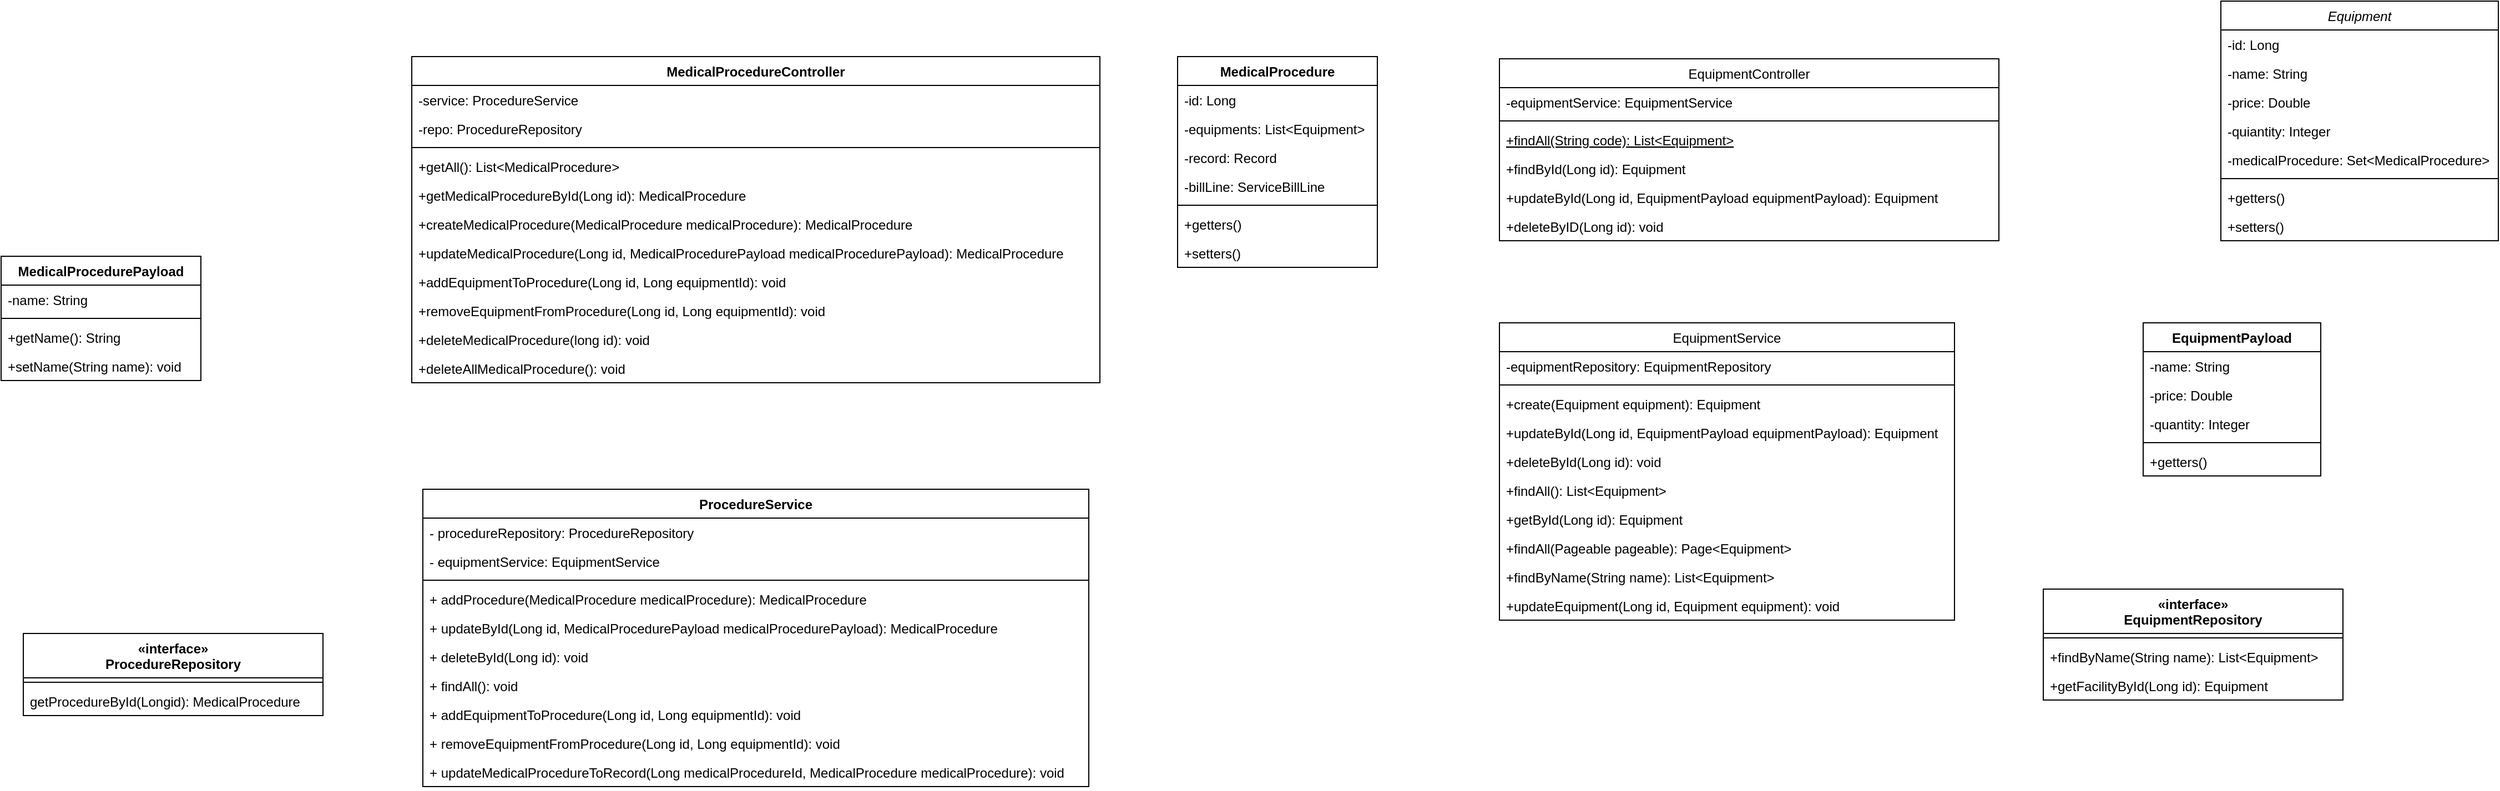 <mxfile version="14.6.11" type="github">
  <diagram id="C5RBs43oDa-KdzZeNtuy" name="Page-1">
    <mxGraphModel dx="5997" dy="2160" grid="1" gridSize="10" guides="1" tooltips="1" connect="1" arrows="1" fold="1" page="1" pageScale="1" pageWidth="827" pageHeight="1169" math="0" shadow="0">
      <root>
        <mxCell id="WIyWlLk6GJQsqaUBKTNV-0" />
        <mxCell id="WIyWlLk6GJQsqaUBKTNV-1" parent="WIyWlLk6GJQsqaUBKTNV-0" />
        <mxCell id="zkfFHV4jXpPFQw0GAbJ--0" value="Equipment" style="swimlane;fontStyle=2;align=center;verticalAlign=top;childLayout=stackLayout;horizontal=1;startSize=26;horizontalStack=0;resizeParent=1;resizeLast=0;collapsible=1;marginBottom=0;rounded=0;shadow=0;strokeWidth=1;" parent="WIyWlLk6GJQsqaUBKTNV-1" vertex="1">
          <mxGeometry x="700" y="130" width="250" height="216" as="geometry">
            <mxRectangle x="230" y="140" width="160" height="26" as="alternateBounds" />
          </mxGeometry>
        </mxCell>
        <mxCell id="zkfFHV4jXpPFQw0GAbJ--1" value="-id: Long" style="text;align=left;verticalAlign=top;spacingLeft=4;spacingRight=4;overflow=hidden;rotatable=0;points=[[0,0.5],[1,0.5]];portConstraint=eastwest;" parent="zkfFHV4jXpPFQw0GAbJ--0" vertex="1">
          <mxGeometry y="26" width="250" height="26" as="geometry" />
        </mxCell>
        <mxCell id="zkfFHV4jXpPFQw0GAbJ--2" value="-name: String" style="text;align=left;verticalAlign=top;spacingLeft=4;spacingRight=4;overflow=hidden;rotatable=0;points=[[0,0.5],[1,0.5]];portConstraint=eastwest;rounded=0;shadow=0;html=0;" parent="zkfFHV4jXpPFQw0GAbJ--0" vertex="1">
          <mxGeometry y="52" width="250" height="26" as="geometry" />
        </mxCell>
        <mxCell id="zkfFHV4jXpPFQw0GAbJ--3" value="-price: Double" style="text;align=left;verticalAlign=top;spacingLeft=4;spacingRight=4;overflow=hidden;rotatable=0;points=[[0,0.5],[1,0.5]];portConstraint=eastwest;rounded=0;shadow=0;html=0;" parent="zkfFHV4jXpPFQw0GAbJ--0" vertex="1">
          <mxGeometry y="78" width="250" height="26" as="geometry" />
        </mxCell>
        <mxCell id="AIcyJNM8RuQ1zkBTggl9-0" value="-quiantity: Integer" style="text;align=left;verticalAlign=top;spacingLeft=4;spacingRight=4;overflow=hidden;rotatable=0;points=[[0,0.5],[1,0.5]];portConstraint=eastwest;rounded=0;shadow=0;html=0;" vertex="1" parent="zkfFHV4jXpPFQw0GAbJ--0">
          <mxGeometry y="104" width="250" height="26" as="geometry" />
        </mxCell>
        <mxCell id="AIcyJNM8RuQ1zkBTggl9-1" value="-medicalProcedure: Set&lt;MedicalProcedure&gt;" style="text;align=left;verticalAlign=top;spacingLeft=4;spacingRight=4;overflow=hidden;rotatable=0;points=[[0,0.5],[1,0.5]];portConstraint=eastwest;rounded=0;shadow=0;html=0;" vertex="1" parent="zkfFHV4jXpPFQw0GAbJ--0">
          <mxGeometry y="130" width="250" height="26" as="geometry" />
        </mxCell>
        <mxCell id="zkfFHV4jXpPFQw0GAbJ--4" value="" style="line;html=1;strokeWidth=1;align=left;verticalAlign=middle;spacingTop=-1;spacingLeft=3;spacingRight=3;rotatable=0;labelPosition=right;points=[];portConstraint=eastwest;" parent="zkfFHV4jXpPFQw0GAbJ--0" vertex="1">
          <mxGeometry y="156" width="250" height="8" as="geometry" />
        </mxCell>
        <mxCell id="zkfFHV4jXpPFQw0GAbJ--5" value="+getters()" style="text;align=left;verticalAlign=top;spacingLeft=4;spacingRight=4;overflow=hidden;rotatable=0;points=[[0,0.5],[1,0.5]];portConstraint=eastwest;" parent="zkfFHV4jXpPFQw0GAbJ--0" vertex="1">
          <mxGeometry y="164" width="250" height="26" as="geometry" />
        </mxCell>
        <mxCell id="AIcyJNM8RuQ1zkBTggl9-3" value="+setters()" style="text;align=left;verticalAlign=top;spacingLeft=4;spacingRight=4;overflow=hidden;rotatable=0;points=[[0,0.5],[1,0.5]];portConstraint=eastwest;" vertex="1" parent="zkfFHV4jXpPFQw0GAbJ--0">
          <mxGeometry y="190" width="250" height="26" as="geometry" />
        </mxCell>
        <mxCell id="zkfFHV4jXpPFQw0GAbJ--6" value="EquipmentController" style="swimlane;fontStyle=0;align=center;verticalAlign=top;childLayout=stackLayout;horizontal=1;startSize=26;horizontalStack=0;resizeParent=1;resizeLast=0;collapsible=1;marginBottom=0;rounded=0;shadow=0;strokeWidth=1;" parent="WIyWlLk6GJQsqaUBKTNV-1" vertex="1">
          <mxGeometry x="50" y="182" width="450" height="164" as="geometry">
            <mxRectangle x="130" y="380" width="160" height="26" as="alternateBounds" />
          </mxGeometry>
        </mxCell>
        <mxCell id="zkfFHV4jXpPFQw0GAbJ--7" value="-equipmentService: EquipmentService" style="text;align=left;verticalAlign=top;spacingLeft=4;spacingRight=4;overflow=hidden;rotatable=0;points=[[0,0.5],[1,0.5]];portConstraint=eastwest;" parent="zkfFHV4jXpPFQw0GAbJ--6" vertex="1">
          <mxGeometry y="26" width="450" height="26" as="geometry" />
        </mxCell>
        <mxCell id="zkfFHV4jXpPFQw0GAbJ--9" value="" style="line;html=1;strokeWidth=1;align=left;verticalAlign=middle;spacingTop=-1;spacingLeft=3;spacingRight=3;rotatable=0;labelPosition=right;points=[];portConstraint=eastwest;" parent="zkfFHV4jXpPFQw0GAbJ--6" vertex="1">
          <mxGeometry y="52" width="450" height="8" as="geometry" />
        </mxCell>
        <mxCell id="zkfFHV4jXpPFQw0GAbJ--10" value="+findAll(String code): List&lt;Equipment&gt;" style="text;align=left;verticalAlign=top;spacingLeft=4;spacingRight=4;overflow=hidden;rotatable=0;points=[[0,0.5],[1,0.5]];portConstraint=eastwest;fontStyle=4" parent="zkfFHV4jXpPFQw0GAbJ--6" vertex="1">
          <mxGeometry y="60" width="450" height="26" as="geometry" />
        </mxCell>
        <mxCell id="zkfFHV4jXpPFQw0GAbJ--11" value="+findById(Long id): Equipment" style="text;align=left;verticalAlign=top;spacingLeft=4;spacingRight=4;overflow=hidden;rotatable=0;points=[[0,0.5],[1,0.5]];portConstraint=eastwest;" parent="zkfFHV4jXpPFQw0GAbJ--6" vertex="1">
          <mxGeometry y="86" width="450" height="26" as="geometry" />
        </mxCell>
        <mxCell id="AIcyJNM8RuQ1zkBTggl9-4" value="+updateById(Long id, EquipmentPayload equipmentPayload): Equipment" style="text;align=left;verticalAlign=top;spacingLeft=4;spacingRight=4;overflow=hidden;rotatable=0;points=[[0,0.5],[1,0.5]];portConstraint=eastwest;" vertex="1" parent="zkfFHV4jXpPFQw0GAbJ--6">
          <mxGeometry y="112" width="450" height="26" as="geometry" />
        </mxCell>
        <mxCell id="AIcyJNM8RuQ1zkBTggl9-5" value="+deleteByID(Long id): void" style="text;align=left;verticalAlign=top;spacingLeft=4;spacingRight=4;overflow=hidden;rotatable=0;points=[[0,0.5],[1,0.5]];portConstraint=eastwest;" vertex="1" parent="zkfFHV4jXpPFQw0GAbJ--6">
          <mxGeometry y="138" width="450" height="26" as="geometry" />
        </mxCell>
        <mxCell id="zkfFHV4jXpPFQw0GAbJ--13" value="EquipmentService" style="swimlane;fontStyle=0;align=center;verticalAlign=top;childLayout=stackLayout;horizontal=1;startSize=26;horizontalStack=0;resizeParent=1;resizeLast=0;collapsible=1;marginBottom=0;rounded=0;shadow=0;strokeWidth=1;" parent="WIyWlLk6GJQsqaUBKTNV-1" vertex="1">
          <mxGeometry x="50" y="420" width="410" height="268" as="geometry">
            <mxRectangle x="340" y="380" width="170" height="26" as="alternateBounds" />
          </mxGeometry>
        </mxCell>
        <mxCell id="zkfFHV4jXpPFQw0GAbJ--14" value="-equipmentRepository: EquipmentRepository" style="text;align=left;verticalAlign=top;spacingLeft=4;spacingRight=4;overflow=hidden;rotatable=0;points=[[0,0.5],[1,0.5]];portConstraint=eastwest;" parent="zkfFHV4jXpPFQw0GAbJ--13" vertex="1">
          <mxGeometry y="26" width="410" height="26" as="geometry" />
        </mxCell>
        <mxCell id="zkfFHV4jXpPFQw0GAbJ--15" value="" style="line;html=1;strokeWidth=1;align=left;verticalAlign=middle;spacingTop=-1;spacingLeft=3;spacingRight=3;rotatable=0;labelPosition=right;points=[];portConstraint=eastwest;" parent="zkfFHV4jXpPFQw0GAbJ--13" vertex="1">
          <mxGeometry y="52" width="410" height="8" as="geometry" />
        </mxCell>
        <mxCell id="AIcyJNM8RuQ1zkBTggl9-8" value="+create(Equipment equipment): Equipment" style="text;align=left;verticalAlign=top;spacingLeft=4;spacingRight=4;overflow=hidden;rotatable=0;points=[[0,0.5],[1,0.5]];portConstraint=eastwest;" vertex="1" parent="zkfFHV4jXpPFQw0GAbJ--13">
          <mxGeometry y="60" width="410" height="26" as="geometry" />
        </mxCell>
        <mxCell id="AIcyJNM8RuQ1zkBTggl9-9" value="+updateById(Long id, EquipmentPayload equipmentPayload): Equipment" style="text;align=left;verticalAlign=top;spacingLeft=4;spacingRight=4;overflow=hidden;rotatable=0;points=[[0,0.5],[1,0.5]];portConstraint=eastwest;" vertex="1" parent="zkfFHV4jXpPFQw0GAbJ--13">
          <mxGeometry y="86" width="410" height="26" as="geometry" />
        </mxCell>
        <mxCell id="AIcyJNM8RuQ1zkBTggl9-10" value="+deleteById(Long id): void" style="text;align=left;verticalAlign=top;spacingLeft=4;spacingRight=4;overflow=hidden;rotatable=0;points=[[0,0.5],[1,0.5]];portConstraint=eastwest;" vertex="1" parent="zkfFHV4jXpPFQw0GAbJ--13">
          <mxGeometry y="112" width="410" height="26" as="geometry" />
        </mxCell>
        <mxCell id="AIcyJNM8RuQ1zkBTggl9-11" value="+findAll(): List&lt;Equipment&gt;" style="text;align=left;verticalAlign=top;spacingLeft=4;spacingRight=4;overflow=hidden;rotatable=0;points=[[0,0.5],[1,0.5]];portConstraint=eastwest;" vertex="1" parent="zkfFHV4jXpPFQw0GAbJ--13">
          <mxGeometry y="138" width="410" height="26" as="geometry" />
        </mxCell>
        <mxCell id="AIcyJNM8RuQ1zkBTggl9-12" value="+getById(Long id): Equipment" style="text;align=left;verticalAlign=top;spacingLeft=4;spacingRight=4;overflow=hidden;rotatable=0;points=[[0,0.5],[1,0.5]];portConstraint=eastwest;" vertex="1" parent="zkfFHV4jXpPFQw0GAbJ--13">
          <mxGeometry y="164" width="410" height="26" as="geometry" />
        </mxCell>
        <mxCell id="AIcyJNM8RuQ1zkBTggl9-13" value="+findAll(Pageable pageable): Page&lt;Equipment&gt;" style="text;align=left;verticalAlign=top;spacingLeft=4;spacingRight=4;overflow=hidden;rotatable=0;points=[[0,0.5],[1,0.5]];portConstraint=eastwest;" vertex="1" parent="zkfFHV4jXpPFQw0GAbJ--13">
          <mxGeometry y="190" width="410" height="26" as="geometry" />
        </mxCell>
        <mxCell id="AIcyJNM8RuQ1zkBTggl9-14" value="+findByName(String name): List&lt;Equipment&gt;" style="text;align=left;verticalAlign=top;spacingLeft=4;spacingRight=4;overflow=hidden;rotatable=0;points=[[0,0.5],[1,0.5]];portConstraint=eastwest;" vertex="1" parent="zkfFHV4jXpPFQw0GAbJ--13">
          <mxGeometry y="216" width="410" height="26" as="geometry" />
        </mxCell>
        <mxCell id="AIcyJNM8RuQ1zkBTggl9-15" value="+updateEquipment(Long id, Equipment equipment): void" style="text;align=left;verticalAlign=top;spacingLeft=4;spacingRight=4;overflow=hidden;rotatable=0;points=[[0,0.5],[1,0.5]];portConstraint=eastwest;" vertex="1" parent="zkfFHV4jXpPFQw0GAbJ--13">
          <mxGeometry y="242" width="410" height="26" as="geometry" />
        </mxCell>
        <mxCell id="AIcyJNM8RuQ1zkBTggl9-16" value="«interface»&#xa;EquipmentRepository" style="swimlane;fontStyle=1;align=center;verticalAlign=top;childLayout=stackLayout;horizontal=1;startSize=40;horizontalStack=0;resizeParent=1;resizeParentMax=0;resizeLast=0;collapsible=1;marginBottom=0;" vertex="1" parent="WIyWlLk6GJQsqaUBKTNV-1">
          <mxGeometry x="540" y="660" width="270" height="100" as="geometry" />
        </mxCell>
        <mxCell id="AIcyJNM8RuQ1zkBTggl9-18" value="" style="line;strokeWidth=1;fillColor=none;align=left;verticalAlign=middle;spacingTop=-1;spacingLeft=3;spacingRight=3;rotatable=0;labelPosition=right;points=[];portConstraint=eastwest;" vertex="1" parent="AIcyJNM8RuQ1zkBTggl9-16">
          <mxGeometry y="40" width="270" height="8" as="geometry" />
        </mxCell>
        <mxCell id="AIcyJNM8RuQ1zkBTggl9-19" value="+findByName(String name): List&lt;Equipment&gt;" style="text;strokeColor=none;fillColor=none;align=left;verticalAlign=top;spacingLeft=4;spacingRight=4;overflow=hidden;rotatable=0;points=[[0,0.5],[1,0.5]];portConstraint=eastwest;" vertex="1" parent="AIcyJNM8RuQ1zkBTggl9-16">
          <mxGeometry y="48" width="270" height="26" as="geometry" />
        </mxCell>
        <mxCell id="AIcyJNM8RuQ1zkBTggl9-20" value="+getFacilityById(Long id): Equipment" style="text;strokeColor=none;fillColor=none;align=left;verticalAlign=top;spacingLeft=4;spacingRight=4;overflow=hidden;rotatable=0;points=[[0,0.5],[1,0.5]];portConstraint=eastwest;" vertex="1" parent="AIcyJNM8RuQ1zkBTggl9-16">
          <mxGeometry y="74" width="270" height="26" as="geometry" />
        </mxCell>
        <mxCell id="AIcyJNM8RuQ1zkBTggl9-21" value="EquipmentPayload" style="swimlane;fontStyle=1;align=center;verticalAlign=top;childLayout=stackLayout;horizontal=1;startSize=26;horizontalStack=0;resizeParent=1;resizeParentMax=0;resizeLast=0;collapsible=1;marginBottom=0;" vertex="1" parent="WIyWlLk6GJQsqaUBKTNV-1">
          <mxGeometry x="630" y="420" width="160" height="138" as="geometry" />
        </mxCell>
        <mxCell id="AIcyJNM8RuQ1zkBTggl9-22" value="-name: String" style="text;strokeColor=none;fillColor=none;align=left;verticalAlign=top;spacingLeft=4;spacingRight=4;overflow=hidden;rotatable=0;points=[[0,0.5],[1,0.5]];portConstraint=eastwest;" vertex="1" parent="AIcyJNM8RuQ1zkBTggl9-21">
          <mxGeometry y="26" width="160" height="26" as="geometry" />
        </mxCell>
        <mxCell id="AIcyJNM8RuQ1zkBTggl9-25" value="-price: Double" style="text;strokeColor=none;fillColor=none;align=left;verticalAlign=top;spacingLeft=4;spacingRight=4;overflow=hidden;rotatable=0;points=[[0,0.5],[1,0.5]];portConstraint=eastwest;" vertex="1" parent="AIcyJNM8RuQ1zkBTggl9-21">
          <mxGeometry y="52" width="160" height="26" as="geometry" />
        </mxCell>
        <mxCell id="AIcyJNM8RuQ1zkBTggl9-26" value="-quantity: Integer" style="text;strokeColor=none;fillColor=none;align=left;verticalAlign=top;spacingLeft=4;spacingRight=4;overflow=hidden;rotatable=0;points=[[0,0.5],[1,0.5]];portConstraint=eastwest;" vertex="1" parent="AIcyJNM8RuQ1zkBTggl9-21">
          <mxGeometry y="78" width="160" height="26" as="geometry" />
        </mxCell>
        <mxCell id="AIcyJNM8RuQ1zkBTggl9-23" value="" style="line;strokeWidth=1;fillColor=none;align=left;verticalAlign=middle;spacingTop=-1;spacingLeft=3;spacingRight=3;rotatable=0;labelPosition=right;points=[];portConstraint=eastwest;" vertex="1" parent="AIcyJNM8RuQ1zkBTggl9-21">
          <mxGeometry y="104" width="160" height="8" as="geometry" />
        </mxCell>
        <mxCell id="AIcyJNM8RuQ1zkBTggl9-24" value="+getters()" style="text;strokeColor=none;fillColor=none;align=left;verticalAlign=top;spacingLeft=4;spacingRight=4;overflow=hidden;rotatable=0;points=[[0,0.5],[1,0.5]];portConstraint=eastwest;" vertex="1" parent="AIcyJNM8RuQ1zkBTggl9-21">
          <mxGeometry y="112" width="160" height="26" as="geometry" />
        </mxCell>
        <mxCell id="AIcyJNM8RuQ1zkBTggl9-27" value="MedicalProcedure" style="swimlane;fontStyle=1;align=center;verticalAlign=top;childLayout=stackLayout;horizontal=1;startSize=26;horizontalStack=0;resizeParent=1;resizeParentMax=0;resizeLast=0;collapsible=1;marginBottom=0;" vertex="1" parent="WIyWlLk6GJQsqaUBKTNV-1">
          <mxGeometry x="-240" y="180" width="180" height="190" as="geometry" />
        </mxCell>
        <mxCell id="AIcyJNM8RuQ1zkBTggl9-28" value="-id: Long" style="text;strokeColor=none;fillColor=none;align=left;verticalAlign=top;spacingLeft=4;spacingRight=4;overflow=hidden;rotatable=0;points=[[0,0.5],[1,0.5]];portConstraint=eastwest;" vertex="1" parent="AIcyJNM8RuQ1zkBTggl9-27">
          <mxGeometry y="26" width="180" height="26" as="geometry" />
        </mxCell>
        <mxCell id="AIcyJNM8RuQ1zkBTggl9-31" value="-equipments: List&lt;Equipment&gt;" style="text;strokeColor=none;fillColor=none;align=left;verticalAlign=top;spacingLeft=4;spacingRight=4;overflow=hidden;rotatable=0;points=[[0,0.5],[1,0.5]];portConstraint=eastwest;" vertex="1" parent="AIcyJNM8RuQ1zkBTggl9-27">
          <mxGeometry y="52" width="180" height="26" as="geometry" />
        </mxCell>
        <mxCell id="AIcyJNM8RuQ1zkBTggl9-32" value="-record: Record" style="text;strokeColor=none;fillColor=none;align=left;verticalAlign=top;spacingLeft=4;spacingRight=4;overflow=hidden;rotatable=0;points=[[0,0.5],[1,0.5]];portConstraint=eastwest;" vertex="1" parent="AIcyJNM8RuQ1zkBTggl9-27">
          <mxGeometry y="78" width="180" height="26" as="geometry" />
        </mxCell>
        <mxCell id="AIcyJNM8RuQ1zkBTggl9-33" value="-billLine: ServiceBillLine" style="text;strokeColor=none;fillColor=none;align=left;verticalAlign=top;spacingLeft=4;spacingRight=4;overflow=hidden;rotatable=0;points=[[0,0.5],[1,0.5]];portConstraint=eastwest;" vertex="1" parent="AIcyJNM8RuQ1zkBTggl9-27">
          <mxGeometry y="104" width="180" height="26" as="geometry" />
        </mxCell>
        <mxCell id="AIcyJNM8RuQ1zkBTggl9-29" value="" style="line;strokeWidth=1;fillColor=none;align=left;verticalAlign=middle;spacingTop=-1;spacingLeft=3;spacingRight=3;rotatable=0;labelPosition=right;points=[];portConstraint=eastwest;" vertex="1" parent="AIcyJNM8RuQ1zkBTggl9-27">
          <mxGeometry y="130" width="180" height="8" as="geometry" />
        </mxCell>
        <mxCell id="AIcyJNM8RuQ1zkBTggl9-30" value="+getters()" style="text;strokeColor=none;fillColor=none;align=left;verticalAlign=top;spacingLeft=4;spacingRight=4;overflow=hidden;rotatable=0;points=[[0,0.5],[1,0.5]];portConstraint=eastwest;" vertex="1" parent="AIcyJNM8RuQ1zkBTggl9-27">
          <mxGeometry y="138" width="180" height="26" as="geometry" />
        </mxCell>
        <mxCell id="AIcyJNM8RuQ1zkBTggl9-34" value="+setters()" style="text;strokeColor=none;fillColor=none;align=left;verticalAlign=top;spacingLeft=4;spacingRight=4;overflow=hidden;rotatable=0;points=[[0,0.5],[1,0.5]];portConstraint=eastwest;" vertex="1" parent="AIcyJNM8RuQ1zkBTggl9-27">
          <mxGeometry y="164" width="180" height="26" as="geometry" />
        </mxCell>
        <mxCell id="AIcyJNM8RuQ1zkBTggl9-35" value="MedicalProcedureController" style="swimlane;fontStyle=1;align=center;verticalAlign=top;childLayout=stackLayout;horizontal=1;startSize=26;horizontalStack=0;resizeParent=1;resizeParentMax=0;resizeLast=0;collapsible=1;marginBottom=0;" vertex="1" parent="WIyWlLk6GJQsqaUBKTNV-1">
          <mxGeometry x="-930" y="180" width="620" height="294" as="geometry" />
        </mxCell>
        <mxCell id="AIcyJNM8RuQ1zkBTggl9-36" value="-service: ProcedureService" style="text;strokeColor=none;fillColor=none;align=left;verticalAlign=top;spacingLeft=4;spacingRight=4;overflow=hidden;rotatable=0;points=[[0,0.5],[1,0.5]];portConstraint=eastwest;" vertex="1" parent="AIcyJNM8RuQ1zkBTggl9-35">
          <mxGeometry y="26" width="620" height="26" as="geometry" />
        </mxCell>
        <mxCell id="AIcyJNM8RuQ1zkBTggl9-39" value="-repo: ProcedureRepository" style="text;strokeColor=none;fillColor=none;align=left;verticalAlign=top;spacingLeft=4;spacingRight=4;overflow=hidden;rotatable=0;points=[[0,0.5],[1,0.5]];portConstraint=eastwest;" vertex="1" parent="AIcyJNM8RuQ1zkBTggl9-35">
          <mxGeometry y="52" width="620" height="26" as="geometry" />
        </mxCell>
        <mxCell id="AIcyJNM8RuQ1zkBTggl9-37" value="" style="line;strokeWidth=1;fillColor=none;align=left;verticalAlign=middle;spacingTop=-1;spacingLeft=3;spacingRight=3;rotatable=0;labelPosition=right;points=[];portConstraint=eastwest;" vertex="1" parent="AIcyJNM8RuQ1zkBTggl9-35">
          <mxGeometry y="78" width="620" height="8" as="geometry" />
        </mxCell>
        <mxCell id="AIcyJNM8RuQ1zkBTggl9-38" value="+getAll(): List&lt;MedicalProcedure&gt;" style="text;strokeColor=none;fillColor=none;align=left;verticalAlign=top;spacingLeft=4;spacingRight=4;overflow=hidden;rotatable=0;points=[[0,0.5],[1,0.5]];portConstraint=eastwest;" vertex="1" parent="AIcyJNM8RuQ1zkBTggl9-35">
          <mxGeometry y="86" width="620" height="26" as="geometry" />
        </mxCell>
        <mxCell id="AIcyJNM8RuQ1zkBTggl9-40" value="+getMedicalProcedureById(Long id): MedicalProcedure" style="text;strokeColor=none;fillColor=none;align=left;verticalAlign=top;spacingLeft=4;spacingRight=4;overflow=hidden;rotatable=0;points=[[0,0.5],[1,0.5]];portConstraint=eastwest;" vertex="1" parent="AIcyJNM8RuQ1zkBTggl9-35">
          <mxGeometry y="112" width="620" height="26" as="geometry" />
        </mxCell>
        <mxCell id="AIcyJNM8RuQ1zkBTggl9-41" value="+createMedicalProcedure(MedicalProcedure medicalProcedure): MedicalProcedure" style="text;strokeColor=none;fillColor=none;align=left;verticalAlign=top;spacingLeft=4;spacingRight=4;overflow=hidden;rotatable=0;points=[[0,0.5],[1,0.5]];portConstraint=eastwest;" vertex="1" parent="AIcyJNM8RuQ1zkBTggl9-35">
          <mxGeometry y="138" width="620" height="26" as="geometry" />
        </mxCell>
        <mxCell id="AIcyJNM8RuQ1zkBTggl9-42" value="+updateMedicalProcedure(Long id, MedicalProcedurePayload medicalProcedurePayload): MedicalProcedure" style="text;strokeColor=none;fillColor=none;align=left;verticalAlign=top;spacingLeft=4;spacingRight=4;overflow=hidden;rotatable=0;points=[[0,0.5],[1,0.5]];portConstraint=eastwest;" vertex="1" parent="AIcyJNM8RuQ1zkBTggl9-35">
          <mxGeometry y="164" width="620" height="26" as="geometry" />
        </mxCell>
        <mxCell id="AIcyJNM8RuQ1zkBTggl9-43" value="+addEquipmentToProcedure(Long id, Long equipmentId): void" style="text;strokeColor=none;fillColor=none;align=left;verticalAlign=top;spacingLeft=4;spacingRight=4;overflow=hidden;rotatable=0;points=[[0,0.5],[1,0.5]];portConstraint=eastwest;" vertex="1" parent="AIcyJNM8RuQ1zkBTggl9-35">
          <mxGeometry y="190" width="620" height="26" as="geometry" />
        </mxCell>
        <mxCell id="AIcyJNM8RuQ1zkBTggl9-44" value="+removeEquipmentFromProcedure(Long id, Long equipmentId): void" style="text;strokeColor=none;fillColor=none;align=left;verticalAlign=top;spacingLeft=4;spacingRight=4;overflow=hidden;rotatable=0;points=[[0,0.5],[1,0.5]];portConstraint=eastwest;" vertex="1" parent="AIcyJNM8RuQ1zkBTggl9-35">
          <mxGeometry y="216" width="620" height="26" as="geometry" />
        </mxCell>
        <mxCell id="AIcyJNM8RuQ1zkBTggl9-45" value="+deleteMedicalProcedure(long id): void" style="text;strokeColor=none;fillColor=none;align=left;verticalAlign=top;spacingLeft=4;spacingRight=4;overflow=hidden;rotatable=0;points=[[0,0.5],[1,0.5]];portConstraint=eastwest;" vertex="1" parent="AIcyJNM8RuQ1zkBTggl9-35">
          <mxGeometry y="242" width="620" height="26" as="geometry" />
        </mxCell>
        <mxCell id="AIcyJNM8RuQ1zkBTggl9-46" value="+deleteAllMedicalProcedure(): void" style="text;strokeColor=none;fillColor=none;align=left;verticalAlign=top;spacingLeft=4;spacingRight=4;overflow=hidden;rotatable=0;points=[[0,0.5],[1,0.5]];portConstraint=eastwest;" vertex="1" parent="AIcyJNM8RuQ1zkBTggl9-35">
          <mxGeometry y="268" width="620" height="26" as="geometry" />
        </mxCell>
        <mxCell id="AIcyJNM8RuQ1zkBTggl9-47" value="ProcedureService" style="swimlane;fontStyle=1;align=center;verticalAlign=top;childLayout=stackLayout;horizontal=1;startSize=26;horizontalStack=0;resizeParent=1;resizeParentMax=0;resizeLast=0;collapsible=1;marginBottom=0;" vertex="1" parent="WIyWlLk6GJQsqaUBKTNV-1">
          <mxGeometry x="-920" y="570" width="600" height="268" as="geometry" />
        </mxCell>
        <mxCell id="AIcyJNM8RuQ1zkBTggl9-48" value="- procedureRepository: ProcedureRepository" style="text;strokeColor=none;fillColor=none;align=left;verticalAlign=top;spacingLeft=4;spacingRight=4;overflow=hidden;rotatable=0;points=[[0,0.5],[1,0.5]];portConstraint=eastwest;" vertex="1" parent="AIcyJNM8RuQ1zkBTggl9-47">
          <mxGeometry y="26" width="600" height="26" as="geometry" />
        </mxCell>
        <mxCell id="AIcyJNM8RuQ1zkBTggl9-51" value="- equipmentService: EquipmentService" style="text;strokeColor=none;fillColor=none;align=left;verticalAlign=top;spacingLeft=4;spacingRight=4;overflow=hidden;rotatable=0;points=[[0,0.5],[1,0.5]];portConstraint=eastwest;" vertex="1" parent="AIcyJNM8RuQ1zkBTggl9-47">
          <mxGeometry y="52" width="600" height="26" as="geometry" />
        </mxCell>
        <mxCell id="AIcyJNM8RuQ1zkBTggl9-49" value="" style="line;strokeWidth=1;fillColor=none;align=left;verticalAlign=middle;spacingTop=-1;spacingLeft=3;spacingRight=3;rotatable=0;labelPosition=right;points=[];portConstraint=eastwest;" vertex="1" parent="AIcyJNM8RuQ1zkBTggl9-47">
          <mxGeometry y="78" width="600" height="8" as="geometry" />
        </mxCell>
        <mxCell id="AIcyJNM8RuQ1zkBTggl9-50" value="+ addProcedure(MedicalProcedure medicalProcedure): MedicalProcedure" style="text;strokeColor=none;fillColor=none;align=left;verticalAlign=top;spacingLeft=4;spacingRight=4;overflow=hidden;rotatable=0;points=[[0,0.5],[1,0.5]];portConstraint=eastwest;" vertex="1" parent="AIcyJNM8RuQ1zkBTggl9-47">
          <mxGeometry y="86" width="600" height="26" as="geometry" />
        </mxCell>
        <mxCell id="AIcyJNM8RuQ1zkBTggl9-52" value="+ updateById(Long id, MedicalProcedurePayload medicalProcedurePayload): MedicalProcedure" style="text;strokeColor=none;fillColor=none;align=left;verticalAlign=top;spacingLeft=4;spacingRight=4;overflow=hidden;rotatable=0;points=[[0,0.5],[1,0.5]];portConstraint=eastwest;" vertex="1" parent="AIcyJNM8RuQ1zkBTggl9-47">
          <mxGeometry y="112" width="600" height="26" as="geometry" />
        </mxCell>
        <mxCell id="AIcyJNM8RuQ1zkBTggl9-53" value="+ deleteById(Long id): void" style="text;strokeColor=none;fillColor=none;align=left;verticalAlign=top;spacingLeft=4;spacingRight=4;overflow=hidden;rotatable=0;points=[[0,0.5],[1,0.5]];portConstraint=eastwest;" vertex="1" parent="AIcyJNM8RuQ1zkBTggl9-47">
          <mxGeometry y="138" width="600" height="26" as="geometry" />
        </mxCell>
        <mxCell id="AIcyJNM8RuQ1zkBTggl9-54" value="+ findAll(): void" style="text;strokeColor=none;fillColor=none;align=left;verticalAlign=top;spacingLeft=4;spacingRight=4;overflow=hidden;rotatable=0;points=[[0,0.5],[1,0.5]];portConstraint=eastwest;" vertex="1" parent="AIcyJNM8RuQ1zkBTggl9-47">
          <mxGeometry y="164" width="600" height="26" as="geometry" />
        </mxCell>
        <mxCell id="AIcyJNM8RuQ1zkBTggl9-55" value="+ addEquipmentToProcedure(Long id, Long equipmentId): void" style="text;strokeColor=none;fillColor=none;align=left;verticalAlign=top;spacingLeft=4;spacingRight=4;overflow=hidden;rotatable=0;points=[[0,0.5],[1,0.5]];portConstraint=eastwest;" vertex="1" parent="AIcyJNM8RuQ1zkBTggl9-47">
          <mxGeometry y="190" width="600" height="26" as="geometry" />
        </mxCell>
        <mxCell id="AIcyJNM8RuQ1zkBTggl9-56" value="+ removeEquipmentFromProcedure(Long id, Long equipmentId): void" style="text;strokeColor=none;fillColor=none;align=left;verticalAlign=top;spacingLeft=4;spacingRight=4;overflow=hidden;rotatable=0;points=[[0,0.5],[1,0.5]];portConstraint=eastwest;" vertex="1" parent="AIcyJNM8RuQ1zkBTggl9-47">
          <mxGeometry y="216" width="600" height="26" as="geometry" />
        </mxCell>
        <mxCell id="AIcyJNM8RuQ1zkBTggl9-57" value="+ updateMedicalProcedureToRecord(Long medicalProcedureId, MedicalProcedure medicalProcedure): void" style="text;strokeColor=none;fillColor=none;align=left;verticalAlign=top;spacingLeft=4;spacingRight=4;overflow=hidden;rotatable=0;points=[[0,0.5],[1,0.5]];portConstraint=eastwest;" vertex="1" parent="AIcyJNM8RuQ1zkBTggl9-47">
          <mxGeometry y="242" width="600" height="26" as="geometry" />
        </mxCell>
        <mxCell id="AIcyJNM8RuQ1zkBTggl9-60" value="MedicalProcedurePayload" style="swimlane;fontStyle=1;align=center;verticalAlign=top;childLayout=stackLayout;horizontal=1;startSize=26;horizontalStack=0;resizeParent=1;resizeParentMax=0;resizeLast=0;collapsible=1;marginBottom=0;" vertex="1" parent="WIyWlLk6GJQsqaUBKTNV-1">
          <mxGeometry x="-1300" y="360" width="180" height="112" as="geometry" />
        </mxCell>
        <mxCell id="AIcyJNM8RuQ1zkBTggl9-61" value="-name: String" style="text;strokeColor=none;fillColor=none;align=left;verticalAlign=top;spacingLeft=4;spacingRight=4;overflow=hidden;rotatable=0;points=[[0,0.5],[1,0.5]];portConstraint=eastwest;" vertex="1" parent="AIcyJNM8RuQ1zkBTggl9-60">
          <mxGeometry y="26" width="180" height="26" as="geometry" />
        </mxCell>
        <mxCell id="AIcyJNM8RuQ1zkBTggl9-62" value="" style="line;strokeWidth=1;fillColor=none;align=left;verticalAlign=middle;spacingTop=-1;spacingLeft=3;spacingRight=3;rotatable=0;labelPosition=right;points=[];portConstraint=eastwest;" vertex="1" parent="AIcyJNM8RuQ1zkBTggl9-60">
          <mxGeometry y="52" width="180" height="8" as="geometry" />
        </mxCell>
        <mxCell id="AIcyJNM8RuQ1zkBTggl9-63" value="+getName(): String" style="text;strokeColor=none;fillColor=none;align=left;verticalAlign=top;spacingLeft=4;spacingRight=4;overflow=hidden;rotatable=0;points=[[0,0.5],[1,0.5]];portConstraint=eastwest;" vertex="1" parent="AIcyJNM8RuQ1zkBTggl9-60">
          <mxGeometry y="60" width="180" height="26" as="geometry" />
        </mxCell>
        <mxCell id="AIcyJNM8RuQ1zkBTggl9-65" value="+setName(String name): void" style="text;strokeColor=none;fillColor=none;align=left;verticalAlign=top;spacingLeft=4;spacingRight=4;overflow=hidden;rotatable=0;points=[[0,0.5],[1,0.5]];portConstraint=eastwest;" vertex="1" parent="AIcyJNM8RuQ1zkBTggl9-60">
          <mxGeometry y="86" width="180" height="26" as="geometry" />
        </mxCell>
        <mxCell id="AIcyJNM8RuQ1zkBTggl9-71" value="«interface»&#xa;ProcedureRepository" style="swimlane;fontStyle=1;align=center;verticalAlign=top;childLayout=stackLayout;horizontal=1;startSize=40;horizontalStack=0;resizeParent=1;resizeParentMax=0;resizeLast=0;collapsible=1;marginBottom=0;" vertex="1" parent="WIyWlLk6GJQsqaUBKTNV-1">
          <mxGeometry x="-1280" y="700" width="270" height="74" as="geometry" />
        </mxCell>
        <mxCell id="AIcyJNM8RuQ1zkBTggl9-73" value="" style="line;strokeWidth=1;fillColor=none;align=left;verticalAlign=middle;spacingTop=-1;spacingLeft=3;spacingRight=3;rotatable=0;labelPosition=right;points=[];portConstraint=eastwest;" vertex="1" parent="AIcyJNM8RuQ1zkBTggl9-71">
          <mxGeometry y="40" width="270" height="8" as="geometry" />
        </mxCell>
        <mxCell id="AIcyJNM8RuQ1zkBTggl9-74" value="getProcedureById(Longid): MedicalProcedure" style="text;strokeColor=none;fillColor=none;align=left;verticalAlign=top;spacingLeft=4;spacingRight=4;overflow=hidden;rotatable=0;points=[[0,0.5],[1,0.5]];portConstraint=eastwest;" vertex="1" parent="AIcyJNM8RuQ1zkBTggl9-71">
          <mxGeometry y="48" width="270" height="26" as="geometry" />
        </mxCell>
      </root>
    </mxGraphModel>
  </diagram>
</mxfile>
